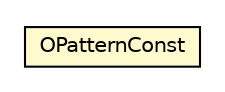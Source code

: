 #!/usr/local/bin/dot
#
# Class diagram 
# Generated by UMLGraph version R5_6-24-gf6e263 (http://www.umlgraph.org/)
#

digraph G {
	edge [fontname="Helvetica",fontsize=10,labelfontname="Helvetica",labelfontsize=10];
	node [fontname="Helvetica",fontsize=10,shape=plaintext];
	nodesep=0.25;
	ranksep=0.5;
	// com.orientechnologies.common.util.OPatternConst
	c2782241 [label=<<table title="com.orientechnologies.common.util.OPatternConst" border="0" cellborder="1" cellspacing="0" cellpadding="2" port="p" bgcolor="lemonChiffon" href="./OPatternConst.html">
		<tr><td><table border="0" cellspacing="0" cellpadding="1">
<tr><td align="center" balign="center"> OPatternConst </td></tr>
		</table></td></tr>
		</table>>, URL="./OPatternConst.html", fontname="Helvetica", fontcolor="black", fontsize=10.0];
}

